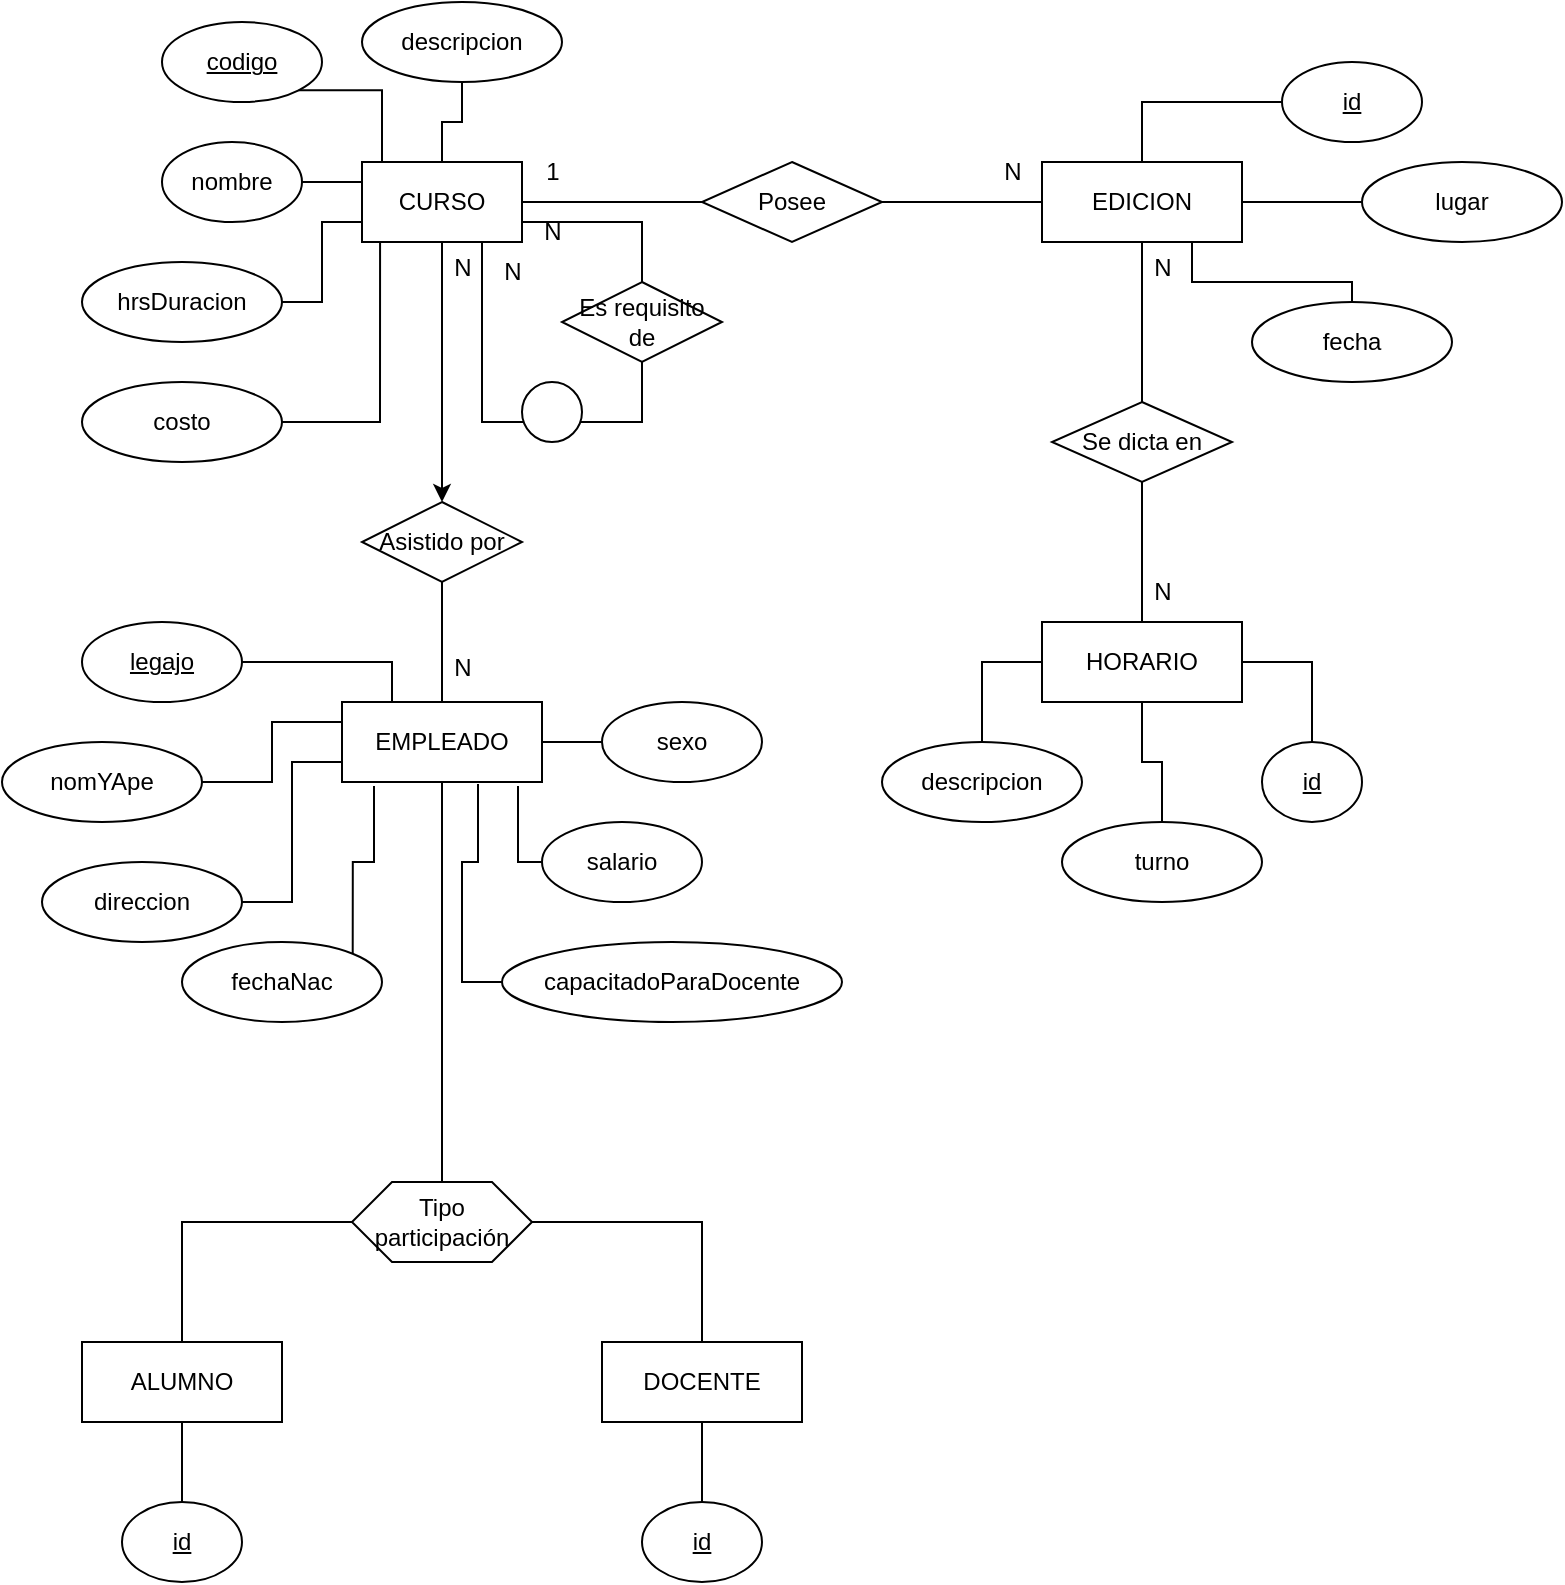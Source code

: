 <mxfile version="24.7.5">
  <diagram name="Página-1" id="-xWKIKyhj2qL0Vbqq9fc">
    <mxGraphModel dx="1621" dy="534" grid="1" gridSize="10" guides="1" tooltips="1" connect="1" arrows="1" fold="1" page="1" pageScale="1" pageWidth="827" pageHeight="1169" math="0" shadow="0">
      <root>
        <mxCell id="0" />
        <mxCell id="1" parent="0" />
        <mxCell id="yA-hH6bRA27yZ34WzHp6-7" style="edgeStyle=orthogonalEdgeStyle;rounded=0;orthogonalLoop=1;jettySize=auto;html=1;exitX=0.5;exitY=1;exitDx=0;exitDy=0;entryX=0.5;entryY=0;entryDx=0;entryDy=0;" edge="1" parent="1" source="yA-hH6bRA27yZ34WzHp6-1" target="yA-hH6bRA27yZ34WzHp6-6">
          <mxGeometry relative="1" as="geometry" />
        </mxCell>
        <mxCell id="yA-hH6bRA27yZ34WzHp6-14" style="edgeStyle=orthogonalEdgeStyle;rounded=0;orthogonalLoop=1;jettySize=auto;html=1;exitX=1;exitY=0.5;exitDx=0;exitDy=0;entryX=0;entryY=0.5;entryDx=0;entryDy=0;endArrow=none;endFill=0;" edge="1" parent="1" source="yA-hH6bRA27yZ34WzHp6-1" target="yA-hH6bRA27yZ34WzHp6-13">
          <mxGeometry relative="1" as="geometry" />
        </mxCell>
        <mxCell id="yA-hH6bRA27yZ34WzHp6-25" style="edgeStyle=orthogonalEdgeStyle;rounded=0;orthogonalLoop=1;jettySize=auto;html=1;exitX=1;exitY=0.75;exitDx=0;exitDy=0;entryX=0.5;entryY=0;entryDx=0;entryDy=0;endArrow=none;endFill=0;" edge="1" parent="1" source="yA-hH6bRA27yZ34WzHp6-1" target="yA-hH6bRA27yZ34WzHp6-22">
          <mxGeometry relative="1" as="geometry" />
        </mxCell>
        <mxCell id="yA-hH6bRA27yZ34WzHp6-1" value="CURSO" style="whiteSpace=wrap;html=1;align=center;" vertex="1" parent="1">
          <mxGeometry x="140" y="80" width="80" height="40" as="geometry" />
        </mxCell>
        <mxCell id="yA-hH6bRA27yZ34WzHp6-18" style="edgeStyle=orthogonalEdgeStyle;rounded=0;orthogonalLoop=1;jettySize=auto;html=1;exitX=0.5;exitY=1;exitDx=0;exitDy=0;entryX=0.5;entryY=0;entryDx=0;entryDy=0;endArrow=none;endFill=0;" edge="1" parent="1" source="yA-hH6bRA27yZ34WzHp6-2" target="yA-hH6bRA27yZ34WzHp6-17">
          <mxGeometry relative="1" as="geometry" />
        </mxCell>
        <mxCell id="yA-hH6bRA27yZ34WzHp6-2" value="EDICION" style="whiteSpace=wrap;html=1;align=center;" vertex="1" parent="1">
          <mxGeometry x="480" y="80" width="100" height="40" as="geometry" />
        </mxCell>
        <mxCell id="yA-hH6bRA27yZ34WzHp6-10" style="edgeStyle=orthogonalEdgeStyle;rounded=0;orthogonalLoop=1;jettySize=auto;html=1;exitX=0.5;exitY=1;exitDx=0;exitDy=0;entryX=0.5;entryY=0;entryDx=0;entryDy=0;endArrow=none;endFill=0;" edge="1" parent="1" source="yA-hH6bRA27yZ34WzHp6-3" target="yA-hH6bRA27yZ34WzHp6-9">
          <mxGeometry relative="1" as="geometry" />
        </mxCell>
        <mxCell id="yA-hH6bRA27yZ34WzHp6-3" value="EMPLEADO" style="whiteSpace=wrap;html=1;align=center;" vertex="1" parent="1">
          <mxGeometry x="130" y="350" width="100" height="40" as="geometry" />
        </mxCell>
        <mxCell id="yA-hH6bRA27yZ34WzHp6-68" style="edgeStyle=orthogonalEdgeStyle;rounded=0;orthogonalLoop=1;jettySize=auto;html=1;exitX=0.5;exitY=1;exitDx=0;exitDy=0;entryX=0.5;entryY=0;entryDx=0;entryDy=0;endArrow=none;endFill=0;" edge="1" parent="1" source="yA-hH6bRA27yZ34WzHp6-4" target="yA-hH6bRA27yZ34WzHp6-65">
          <mxGeometry relative="1" as="geometry" />
        </mxCell>
        <mxCell id="yA-hH6bRA27yZ34WzHp6-4" value="ALUMNO" style="whiteSpace=wrap;html=1;align=center;" vertex="1" parent="1">
          <mxGeometry y="670" width="100" height="40" as="geometry" />
        </mxCell>
        <mxCell id="yA-hH6bRA27yZ34WzHp6-69" style="edgeStyle=orthogonalEdgeStyle;rounded=0;orthogonalLoop=1;jettySize=auto;html=1;exitX=0.5;exitY=1;exitDx=0;exitDy=0;entryX=0.5;entryY=0;entryDx=0;entryDy=0;endArrow=none;endFill=0;" edge="1" parent="1" source="yA-hH6bRA27yZ34WzHp6-5" target="yA-hH6bRA27yZ34WzHp6-67">
          <mxGeometry relative="1" as="geometry" />
        </mxCell>
        <mxCell id="yA-hH6bRA27yZ34WzHp6-5" value="DOCENTE" style="whiteSpace=wrap;html=1;align=center;" vertex="1" parent="1">
          <mxGeometry x="260" y="670" width="100" height="40" as="geometry" />
        </mxCell>
        <mxCell id="yA-hH6bRA27yZ34WzHp6-8" style="edgeStyle=orthogonalEdgeStyle;rounded=0;orthogonalLoop=1;jettySize=auto;html=1;exitX=0.5;exitY=1;exitDx=0;exitDy=0;entryX=0.5;entryY=0;entryDx=0;entryDy=0;endArrow=none;endFill=0;" edge="1" parent="1" source="yA-hH6bRA27yZ34WzHp6-6" target="yA-hH6bRA27yZ34WzHp6-3">
          <mxGeometry relative="1" as="geometry" />
        </mxCell>
        <mxCell id="yA-hH6bRA27yZ34WzHp6-6" value="Asistido por" style="shape=rhombus;perimeter=rhombusPerimeter;whiteSpace=wrap;html=1;align=center;" vertex="1" parent="1">
          <mxGeometry x="140" y="250" width="80" height="40" as="geometry" />
        </mxCell>
        <mxCell id="yA-hH6bRA27yZ34WzHp6-11" style="edgeStyle=orthogonalEdgeStyle;rounded=0;orthogonalLoop=1;jettySize=auto;html=1;exitX=0;exitY=0.5;exitDx=0;exitDy=0;entryX=0.5;entryY=0;entryDx=0;entryDy=0;endArrow=none;endFill=0;" edge="1" parent="1" source="yA-hH6bRA27yZ34WzHp6-9" target="yA-hH6bRA27yZ34WzHp6-4">
          <mxGeometry relative="1" as="geometry" />
        </mxCell>
        <mxCell id="yA-hH6bRA27yZ34WzHp6-12" style="edgeStyle=orthogonalEdgeStyle;rounded=0;orthogonalLoop=1;jettySize=auto;html=1;exitX=1;exitY=0.5;exitDx=0;exitDy=0;entryX=0.5;entryY=0;entryDx=0;entryDy=0;endArrow=none;endFill=0;" edge="1" parent="1" source="yA-hH6bRA27yZ34WzHp6-9" target="yA-hH6bRA27yZ34WzHp6-5">
          <mxGeometry relative="1" as="geometry" />
        </mxCell>
        <mxCell id="yA-hH6bRA27yZ34WzHp6-9" value="Tipo participación" style="shape=hexagon;perimeter=hexagonPerimeter2;whiteSpace=wrap;html=1;fixedSize=1;" vertex="1" parent="1">
          <mxGeometry x="135" y="590" width="90" height="40" as="geometry" />
        </mxCell>
        <mxCell id="yA-hH6bRA27yZ34WzHp6-15" style="edgeStyle=orthogonalEdgeStyle;rounded=0;orthogonalLoop=1;jettySize=auto;html=1;exitX=1;exitY=0.5;exitDx=0;exitDy=0;entryX=0;entryY=0.5;entryDx=0;entryDy=0;endArrow=none;endFill=0;" edge="1" parent="1" source="yA-hH6bRA27yZ34WzHp6-13" target="yA-hH6bRA27yZ34WzHp6-2">
          <mxGeometry relative="1" as="geometry" />
        </mxCell>
        <mxCell id="yA-hH6bRA27yZ34WzHp6-13" value="Posee" style="shape=rhombus;perimeter=rhombusPerimeter;whiteSpace=wrap;html=1;align=center;" vertex="1" parent="1">
          <mxGeometry x="310" y="80" width="90" height="40" as="geometry" />
        </mxCell>
        <mxCell id="yA-hH6bRA27yZ34WzHp6-16" value="HORARIO" style="whiteSpace=wrap;html=1;align=center;" vertex="1" parent="1">
          <mxGeometry x="480" y="310" width="100" height="40" as="geometry" />
        </mxCell>
        <mxCell id="yA-hH6bRA27yZ34WzHp6-19" style="edgeStyle=orthogonalEdgeStyle;rounded=0;orthogonalLoop=1;jettySize=auto;html=1;exitX=0.5;exitY=1;exitDx=0;exitDy=0;entryX=0.5;entryY=0;entryDx=0;entryDy=0;endArrow=none;endFill=0;" edge="1" parent="1" source="yA-hH6bRA27yZ34WzHp6-17" target="yA-hH6bRA27yZ34WzHp6-16">
          <mxGeometry relative="1" as="geometry" />
        </mxCell>
        <mxCell id="yA-hH6bRA27yZ34WzHp6-17" value="Se dicta en" style="shape=rhombus;perimeter=rhombusPerimeter;whiteSpace=wrap;html=1;align=center;" vertex="1" parent="1">
          <mxGeometry x="485" y="200" width="90" height="40" as="geometry" />
        </mxCell>
        <mxCell id="yA-hH6bRA27yZ34WzHp6-26" style="edgeStyle=orthogonalEdgeStyle;rounded=0;orthogonalLoop=1;jettySize=auto;html=1;exitX=0.5;exitY=1;exitDx=0;exitDy=0;entryX=0.75;entryY=1;entryDx=0;entryDy=0;endArrow=none;endFill=0;" edge="1" parent="1" source="yA-hH6bRA27yZ34WzHp6-78" target="yA-hH6bRA27yZ34WzHp6-1">
          <mxGeometry relative="1" as="geometry">
            <Array as="points">
              <mxPoint x="235" y="210" />
              <mxPoint x="200" y="210" />
            </Array>
          </mxGeometry>
        </mxCell>
        <mxCell id="yA-hH6bRA27yZ34WzHp6-22" value="Es requisito de" style="shape=rhombus;perimeter=rhombusPerimeter;whiteSpace=wrap;html=1;align=center;" vertex="1" parent="1">
          <mxGeometry x="240" y="140" width="80" height="40" as="geometry" />
        </mxCell>
        <mxCell id="yA-hH6bRA27yZ34WzHp6-27" value="codigo" style="ellipse;whiteSpace=wrap;html=1;align=center;fontStyle=4;" vertex="1" parent="1">
          <mxGeometry x="40" y="10" width="80" height="40" as="geometry" />
        </mxCell>
        <mxCell id="yA-hH6bRA27yZ34WzHp6-32" style="edgeStyle=orthogonalEdgeStyle;rounded=0;orthogonalLoop=1;jettySize=auto;html=1;exitX=1;exitY=0.5;exitDx=0;exitDy=0;entryX=0;entryY=0.25;entryDx=0;entryDy=0;endArrow=none;endFill=0;" edge="1" parent="1" source="yA-hH6bRA27yZ34WzHp6-28" target="yA-hH6bRA27yZ34WzHp6-1">
          <mxGeometry relative="1" as="geometry" />
        </mxCell>
        <mxCell id="yA-hH6bRA27yZ34WzHp6-28" value="nombre" style="ellipse;whiteSpace=wrap;html=1;align=center;" vertex="1" parent="1">
          <mxGeometry x="40" y="70" width="70" height="40" as="geometry" />
        </mxCell>
        <mxCell id="yA-hH6bRA27yZ34WzHp6-31" style="edgeStyle=orthogonalEdgeStyle;rounded=0;orthogonalLoop=1;jettySize=auto;html=1;exitX=0.5;exitY=1;exitDx=0;exitDy=0;entryX=0.5;entryY=0;entryDx=0;entryDy=0;endArrow=none;endFill=0;" edge="1" parent="1" source="yA-hH6bRA27yZ34WzHp6-29" target="yA-hH6bRA27yZ34WzHp6-1">
          <mxGeometry relative="1" as="geometry" />
        </mxCell>
        <mxCell id="yA-hH6bRA27yZ34WzHp6-29" value="descripcion" style="ellipse;whiteSpace=wrap;html=1;align=center;" vertex="1" parent="1">
          <mxGeometry x="140" width="100" height="40" as="geometry" />
        </mxCell>
        <mxCell id="yA-hH6bRA27yZ34WzHp6-30" style="edgeStyle=orthogonalEdgeStyle;rounded=0;orthogonalLoop=1;jettySize=auto;html=1;exitX=1;exitY=1;exitDx=0;exitDy=0;entryX=0.125;entryY=0;entryDx=0;entryDy=0;entryPerimeter=0;endArrow=none;endFill=0;" edge="1" parent="1" source="yA-hH6bRA27yZ34WzHp6-27" target="yA-hH6bRA27yZ34WzHp6-1">
          <mxGeometry relative="1" as="geometry" />
        </mxCell>
        <mxCell id="yA-hH6bRA27yZ34WzHp6-35" style="edgeStyle=orthogonalEdgeStyle;rounded=0;orthogonalLoop=1;jettySize=auto;html=1;exitX=1;exitY=0.5;exitDx=0;exitDy=0;entryX=0;entryY=0.75;entryDx=0;entryDy=0;endArrow=none;endFill=0;" edge="1" parent="1" source="yA-hH6bRA27yZ34WzHp6-33" target="yA-hH6bRA27yZ34WzHp6-1">
          <mxGeometry relative="1" as="geometry" />
        </mxCell>
        <mxCell id="yA-hH6bRA27yZ34WzHp6-33" value="hrsDuracion" style="ellipse;whiteSpace=wrap;html=1;align=center;" vertex="1" parent="1">
          <mxGeometry y="130" width="100" height="40" as="geometry" />
        </mxCell>
        <mxCell id="yA-hH6bRA27yZ34WzHp6-34" value="costo" style="ellipse;whiteSpace=wrap;html=1;align=center;" vertex="1" parent="1">
          <mxGeometry y="190" width="100" height="40" as="geometry" />
        </mxCell>
        <mxCell id="yA-hH6bRA27yZ34WzHp6-36" style="edgeStyle=orthogonalEdgeStyle;rounded=0;orthogonalLoop=1;jettySize=auto;html=1;exitX=1;exitY=0.5;exitDx=0;exitDy=0;entryX=0.113;entryY=1;entryDx=0;entryDy=0;entryPerimeter=0;endArrow=none;endFill=0;" edge="1" parent="1" source="yA-hH6bRA27yZ34WzHp6-34" target="yA-hH6bRA27yZ34WzHp6-1">
          <mxGeometry relative="1" as="geometry" />
        </mxCell>
        <mxCell id="yA-hH6bRA27yZ34WzHp6-40" style="edgeStyle=orthogonalEdgeStyle;rounded=0;orthogonalLoop=1;jettySize=auto;html=1;exitX=0;exitY=0.5;exitDx=0;exitDy=0;entryX=0.5;entryY=0;entryDx=0;entryDy=0;endArrow=none;endFill=0;" edge="1" parent="1" source="yA-hH6bRA27yZ34WzHp6-37" target="yA-hH6bRA27yZ34WzHp6-2">
          <mxGeometry relative="1" as="geometry" />
        </mxCell>
        <mxCell id="yA-hH6bRA27yZ34WzHp6-37" value="id" style="ellipse;whiteSpace=wrap;html=1;align=center;fontStyle=4;" vertex="1" parent="1">
          <mxGeometry x="600" y="30" width="70" height="40" as="geometry" />
        </mxCell>
        <mxCell id="yA-hH6bRA27yZ34WzHp6-42" style="edgeStyle=orthogonalEdgeStyle;rounded=0;orthogonalLoop=1;jettySize=auto;html=1;exitX=0;exitY=0.5;exitDx=0;exitDy=0;entryX=1;entryY=0.5;entryDx=0;entryDy=0;endArrow=none;endFill=0;" edge="1" parent="1" source="yA-hH6bRA27yZ34WzHp6-38" target="yA-hH6bRA27yZ34WzHp6-2">
          <mxGeometry relative="1" as="geometry" />
        </mxCell>
        <mxCell id="yA-hH6bRA27yZ34WzHp6-38" value="lugar" style="ellipse;whiteSpace=wrap;html=1;align=center;" vertex="1" parent="1">
          <mxGeometry x="640" y="80" width="100" height="40" as="geometry" />
        </mxCell>
        <mxCell id="yA-hH6bRA27yZ34WzHp6-43" style="edgeStyle=orthogonalEdgeStyle;rounded=0;orthogonalLoop=1;jettySize=auto;html=1;exitX=0.5;exitY=0;exitDx=0;exitDy=0;entryX=0.75;entryY=1;entryDx=0;entryDy=0;endArrow=none;endFill=0;" edge="1" parent="1" source="yA-hH6bRA27yZ34WzHp6-39" target="yA-hH6bRA27yZ34WzHp6-2">
          <mxGeometry relative="1" as="geometry">
            <Array as="points">
              <mxPoint x="635" y="140" />
              <mxPoint x="555" y="140" />
            </Array>
          </mxGeometry>
        </mxCell>
        <mxCell id="yA-hH6bRA27yZ34WzHp6-39" value="fecha" style="ellipse;whiteSpace=wrap;html=1;align=center;" vertex="1" parent="1">
          <mxGeometry x="585" y="150" width="100" height="40" as="geometry" />
        </mxCell>
        <mxCell id="yA-hH6bRA27yZ34WzHp6-49" style="edgeStyle=orthogonalEdgeStyle;rounded=0;orthogonalLoop=1;jettySize=auto;html=1;exitX=0.5;exitY=0;exitDx=0;exitDy=0;entryX=0;entryY=0.5;entryDx=0;entryDy=0;endArrow=none;endFill=0;" edge="1" parent="1" source="yA-hH6bRA27yZ34WzHp6-44" target="yA-hH6bRA27yZ34WzHp6-16">
          <mxGeometry relative="1" as="geometry" />
        </mxCell>
        <mxCell id="yA-hH6bRA27yZ34WzHp6-44" value="descripcion" style="ellipse;whiteSpace=wrap;html=1;align=center;" vertex="1" parent="1">
          <mxGeometry x="400" y="370" width="100" height="40" as="geometry" />
        </mxCell>
        <mxCell id="yA-hH6bRA27yZ34WzHp6-48" style="edgeStyle=orthogonalEdgeStyle;rounded=0;orthogonalLoop=1;jettySize=auto;html=1;exitX=0.5;exitY=0;exitDx=0;exitDy=0;entryX=0.5;entryY=1;entryDx=0;entryDy=0;endArrow=none;endFill=0;" edge="1" parent="1" source="yA-hH6bRA27yZ34WzHp6-45" target="yA-hH6bRA27yZ34WzHp6-16">
          <mxGeometry relative="1" as="geometry" />
        </mxCell>
        <mxCell id="yA-hH6bRA27yZ34WzHp6-45" value="turno" style="ellipse;whiteSpace=wrap;html=1;align=center;" vertex="1" parent="1">
          <mxGeometry x="490" y="410" width="100" height="40" as="geometry" />
        </mxCell>
        <mxCell id="yA-hH6bRA27yZ34WzHp6-50" style="edgeStyle=orthogonalEdgeStyle;rounded=0;orthogonalLoop=1;jettySize=auto;html=1;exitX=0.5;exitY=0;exitDx=0;exitDy=0;entryX=1;entryY=0.5;entryDx=0;entryDy=0;endArrow=none;endFill=0;" edge="1" parent="1" source="yA-hH6bRA27yZ34WzHp6-46" target="yA-hH6bRA27yZ34WzHp6-16">
          <mxGeometry relative="1" as="geometry" />
        </mxCell>
        <mxCell id="yA-hH6bRA27yZ34WzHp6-46" value="id" style="ellipse;whiteSpace=wrap;html=1;align=center;fontStyle=4;" vertex="1" parent="1">
          <mxGeometry x="590" y="370" width="50" height="40" as="geometry" />
        </mxCell>
        <mxCell id="yA-hH6bRA27yZ34WzHp6-58" style="edgeStyle=orthogonalEdgeStyle;rounded=0;orthogonalLoop=1;jettySize=auto;html=1;exitX=1;exitY=0.5;exitDx=0;exitDy=0;entryX=0.25;entryY=0;entryDx=0;entryDy=0;endArrow=none;endFill=0;" edge="1" parent="1" source="yA-hH6bRA27yZ34WzHp6-51" target="yA-hH6bRA27yZ34WzHp6-3">
          <mxGeometry relative="1" as="geometry" />
        </mxCell>
        <mxCell id="yA-hH6bRA27yZ34WzHp6-51" value="legajo" style="ellipse;whiteSpace=wrap;html=1;align=center;fontStyle=4;" vertex="1" parent="1">
          <mxGeometry y="310" width="80" height="40" as="geometry" />
        </mxCell>
        <mxCell id="yA-hH6bRA27yZ34WzHp6-59" style="edgeStyle=orthogonalEdgeStyle;rounded=0;orthogonalLoop=1;jettySize=auto;html=1;exitX=1;exitY=0.5;exitDx=0;exitDy=0;entryX=0;entryY=0.25;entryDx=0;entryDy=0;endArrow=none;endFill=0;" edge="1" parent="1" source="yA-hH6bRA27yZ34WzHp6-52" target="yA-hH6bRA27yZ34WzHp6-3">
          <mxGeometry relative="1" as="geometry" />
        </mxCell>
        <mxCell id="yA-hH6bRA27yZ34WzHp6-52" value="nomYApe" style="ellipse;whiteSpace=wrap;html=1;align=center;" vertex="1" parent="1">
          <mxGeometry x="-40" y="370" width="100" height="40" as="geometry" />
        </mxCell>
        <mxCell id="yA-hH6bRA27yZ34WzHp6-60" style="edgeStyle=orthogonalEdgeStyle;rounded=0;orthogonalLoop=1;jettySize=auto;html=1;exitX=1;exitY=0.5;exitDx=0;exitDy=0;entryX=0;entryY=0.75;entryDx=0;entryDy=0;endArrow=none;endFill=0;" edge="1" parent="1" source="yA-hH6bRA27yZ34WzHp6-53" target="yA-hH6bRA27yZ34WzHp6-3">
          <mxGeometry relative="1" as="geometry" />
        </mxCell>
        <mxCell id="yA-hH6bRA27yZ34WzHp6-53" value="direccion" style="ellipse;whiteSpace=wrap;html=1;align=center;" vertex="1" parent="1">
          <mxGeometry x="-20" y="430" width="100" height="40" as="geometry" />
        </mxCell>
        <mxCell id="yA-hH6bRA27yZ34WzHp6-54" value="fechaNac" style="ellipse;whiteSpace=wrap;html=1;align=center;" vertex="1" parent="1">
          <mxGeometry x="50" y="470" width="100" height="40" as="geometry" />
        </mxCell>
        <mxCell id="yA-hH6bRA27yZ34WzHp6-62" style="edgeStyle=orthogonalEdgeStyle;rounded=0;orthogonalLoop=1;jettySize=auto;html=1;exitX=0;exitY=0.5;exitDx=0;exitDy=0;entryX=1;entryY=0.5;entryDx=0;entryDy=0;endArrow=none;endFill=0;" edge="1" parent="1" source="yA-hH6bRA27yZ34WzHp6-55" target="yA-hH6bRA27yZ34WzHp6-3">
          <mxGeometry relative="1" as="geometry" />
        </mxCell>
        <mxCell id="yA-hH6bRA27yZ34WzHp6-55" value="sexo" style="ellipse;whiteSpace=wrap;html=1;align=center;" vertex="1" parent="1">
          <mxGeometry x="260" y="350" width="80" height="40" as="geometry" />
        </mxCell>
        <mxCell id="yA-hH6bRA27yZ34WzHp6-56" value="salario" style="ellipse;whiteSpace=wrap;html=1;align=center;" vertex="1" parent="1">
          <mxGeometry x="230" y="410" width="80" height="40" as="geometry" />
        </mxCell>
        <mxCell id="yA-hH6bRA27yZ34WzHp6-57" value="capacitadoParaDocente" style="ellipse;whiteSpace=wrap;html=1;align=center;" vertex="1" parent="1">
          <mxGeometry x="210" y="470" width="170" height="40" as="geometry" />
        </mxCell>
        <mxCell id="yA-hH6bRA27yZ34WzHp6-61" style="edgeStyle=orthogonalEdgeStyle;rounded=0;orthogonalLoop=1;jettySize=auto;html=1;exitX=1;exitY=0;exitDx=0;exitDy=0;entryX=0.16;entryY=1.05;entryDx=0;entryDy=0;entryPerimeter=0;endArrow=none;endFill=0;" edge="1" parent="1" source="yA-hH6bRA27yZ34WzHp6-54" target="yA-hH6bRA27yZ34WzHp6-3">
          <mxGeometry relative="1" as="geometry" />
        </mxCell>
        <mxCell id="yA-hH6bRA27yZ34WzHp6-63" style="edgeStyle=orthogonalEdgeStyle;rounded=0;orthogonalLoop=1;jettySize=auto;html=1;exitX=0;exitY=0.5;exitDx=0;exitDy=0;entryX=0.88;entryY=1.05;entryDx=0;entryDy=0;entryPerimeter=0;endArrow=none;endFill=0;" edge="1" parent="1" source="yA-hH6bRA27yZ34WzHp6-56" target="yA-hH6bRA27yZ34WzHp6-3">
          <mxGeometry relative="1" as="geometry" />
        </mxCell>
        <mxCell id="yA-hH6bRA27yZ34WzHp6-64" style="edgeStyle=orthogonalEdgeStyle;rounded=0;orthogonalLoop=1;jettySize=auto;html=1;exitX=0;exitY=0.5;exitDx=0;exitDy=0;entryX=0.68;entryY=1.025;entryDx=0;entryDy=0;entryPerimeter=0;endArrow=none;endFill=0;" edge="1" parent="1" source="yA-hH6bRA27yZ34WzHp6-57" target="yA-hH6bRA27yZ34WzHp6-3">
          <mxGeometry relative="1" as="geometry" />
        </mxCell>
        <mxCell id="yA-hH6bRA27yZ34WzHp6-65" value="id" style="ellipse;whiteSpace=wrap;html=1;align=center;fontStyle=4;" vertex="1" parent="1">
          <mxGeometry x="20" y="750" width="60" height="40" as="geometry" />
        </mxCell>
        <mxCell id="yA-hH6bRA27yZ34WzHp6-67" value="id" style="ellipse;whiteSpace=wrap;html=1;align=center;fontStyle=4;" vertex="1" parent="1">
          <mxGeometry x="280" y="750" width="60" height="40" as="geometry" />
        </mxCell>
        <mxCell id="yA-hH6bRA27yZ34WzHp6-70" value="N" style="text;html=1;align=center;verticalAlign=middle;resizable=0;points=[];autosize=1;strokeColor=none;fillColor=none;" vertex="1" parent="1">
          <mxGeometry x="450" y="70" width="30" height="30" as="geometry" />
        </mxCell>
        <mxCell id="yA-hH6bRA27yZ34WzHp6-71" value="1" style="text;html=1;align=center;verticalAlign=middle;resizable=0;points=[];autosize=1;strokeColor=none;fillColor=none;" vertex="1" parent="1">
          <mxGeometry x="220" y="70" width="30" height="30" as="geometry" />
        </mxCell>
        <mxCell id="yA-hH6bRA27yZ34WzHp6-72" value="N" style="text;html=1;align=center;verticalAlign=middle;resizable=0;points=[];autosize=1;strokeColor=none;fillColor=none;" vertex="1" parent="1">
          <mxGeometry x="525" y="280" width="30" height="30" as="geometry" />
        </mxCell>
        <mxCell id="yA-hH6bRA27yZ34WzHp6-73" value="N" style="text;html=1;align=center;verticalAlign=middle;resizable=0;points=[];autosize=1;strokeColor=none;fillColor=none;" vertex="1" parent="1">
          <mxGeometry x="525" y="118" width="30" height="30" as="geometry" />
        </mxCell>
        <mxCell id="yA-hH6bRA27yZ34WzHp6-74" value="N" style="text;html=1;align=center;verticalAlign=middle;resizable=0;points=[];autosize=1;strokeColor=none;fillColor=none;" vertex="1" parent="1">
          <mxGeometry x="175" y="318" width="30" height="30" as="geometry" />
        </mxCell>
        <mxCell id="yA-hH6bRA27yZ34WzHp6-75" value="N" style="text;html=1;align=center;verticalAlign=middle;resizable=0;points=[];autosize=1;strokeColor=none;fillColor=none;" vertex="1" parent="1">
          <mxGeometry x="175" y="118" width="30" height="30" as="geometry" />
        </mxCell>
        <mxCell id="yA-hH6bRA27yZ34WzHp6-76" value="N" style="text;html=1;align=center;verticalAlign=middle;resizable=0;points=[];autosize=1;strokeColor=none;fillColor=none;" vertex="1" parent="1">
          <mxGeometry x="200" y="120" width="30" height="30" as="geometry" />
        </mxCell>
        <mxCell id="yA-hH6bRA27yZ34WzHp6-77" value="N" style="text;html=1;align=center;verticalAlign=middle;resizable=0;points=[];autosize=1;strokeColor=none;fillColor=none;" vertex="1" parent="1">
          <mxGeometry x="220" y="100" width="30" height="30" as="geometry" />
        </mxCell>
        <mxCell id="yA-hH6bRA27yZ34WzHp6-79" value="" style="edgeStyle=orthogonalEdgeStyle;rounded=0;orthogonalLoop=1;jettySize=auto;html=1;exitX=0.5;exitY=1;exitDx=0;exitDy=0;entryX=0.75;entryY=1;entryDx=0;entryDy=0;endArrow=none;endFill=0;" edge="1" parent="1" source="yA-hH6bRA27yZ34WzHp6-22" target="yA-hH6bRA27yZ34WzHp6-78">
          <mxGeometry relative="1" as="geometry">
            <mxPoint x="280" y="180" as="sourcePoint" />
            <mxPoint x="200" y="120" as="targetPoint" />
            <Array as="points">
              <mxPoint x="280" y="210" />
              <mxPoint x="241" y="210" />
            </Array>
          </mxGeometry>
        </mxCell>
        <mxCell id="yA-hH6bRA27yZ34WzHp6-78" value="" style="ellipse;whiteSpace=wrap;html=1;aspect=fixed;" vertex="1" parent="1">
          <mxGeometry x="220" y="190" width="30" height="30" as="geometry" />
        </mxCell>
      </root>
    </mxGraphModel>
  </diagram>
</mxfile>
